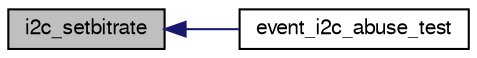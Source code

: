 digraph "i2c_setbitrate"
{
  edge [fontname="FreeSans",fontsize="10",labelfontname="FreeSans",labelfontsize="10"];
  node [fontname="FreeSans",fontsize="10",shape=record];
  rankdir="LR";
  Node1 [label="i2c_setbitrate",height=0.2,width=0.4,color="black", fillcolor="grey75", style="filled", fontcolor="black"];
  Node1 -> Node2 [dir="back",color="midnightblue",fontsize="10",style="solid",fontname="FreeSans"];
  Node2 [label="event_i2c_abuse_test",height=0.2,width=0.4,color="black", fillcolor="white", style="filled",URL="$i2c__abuse__test_8h.html#a70dbb3f79a41f5e301aee164bfeaf7de"];
}

